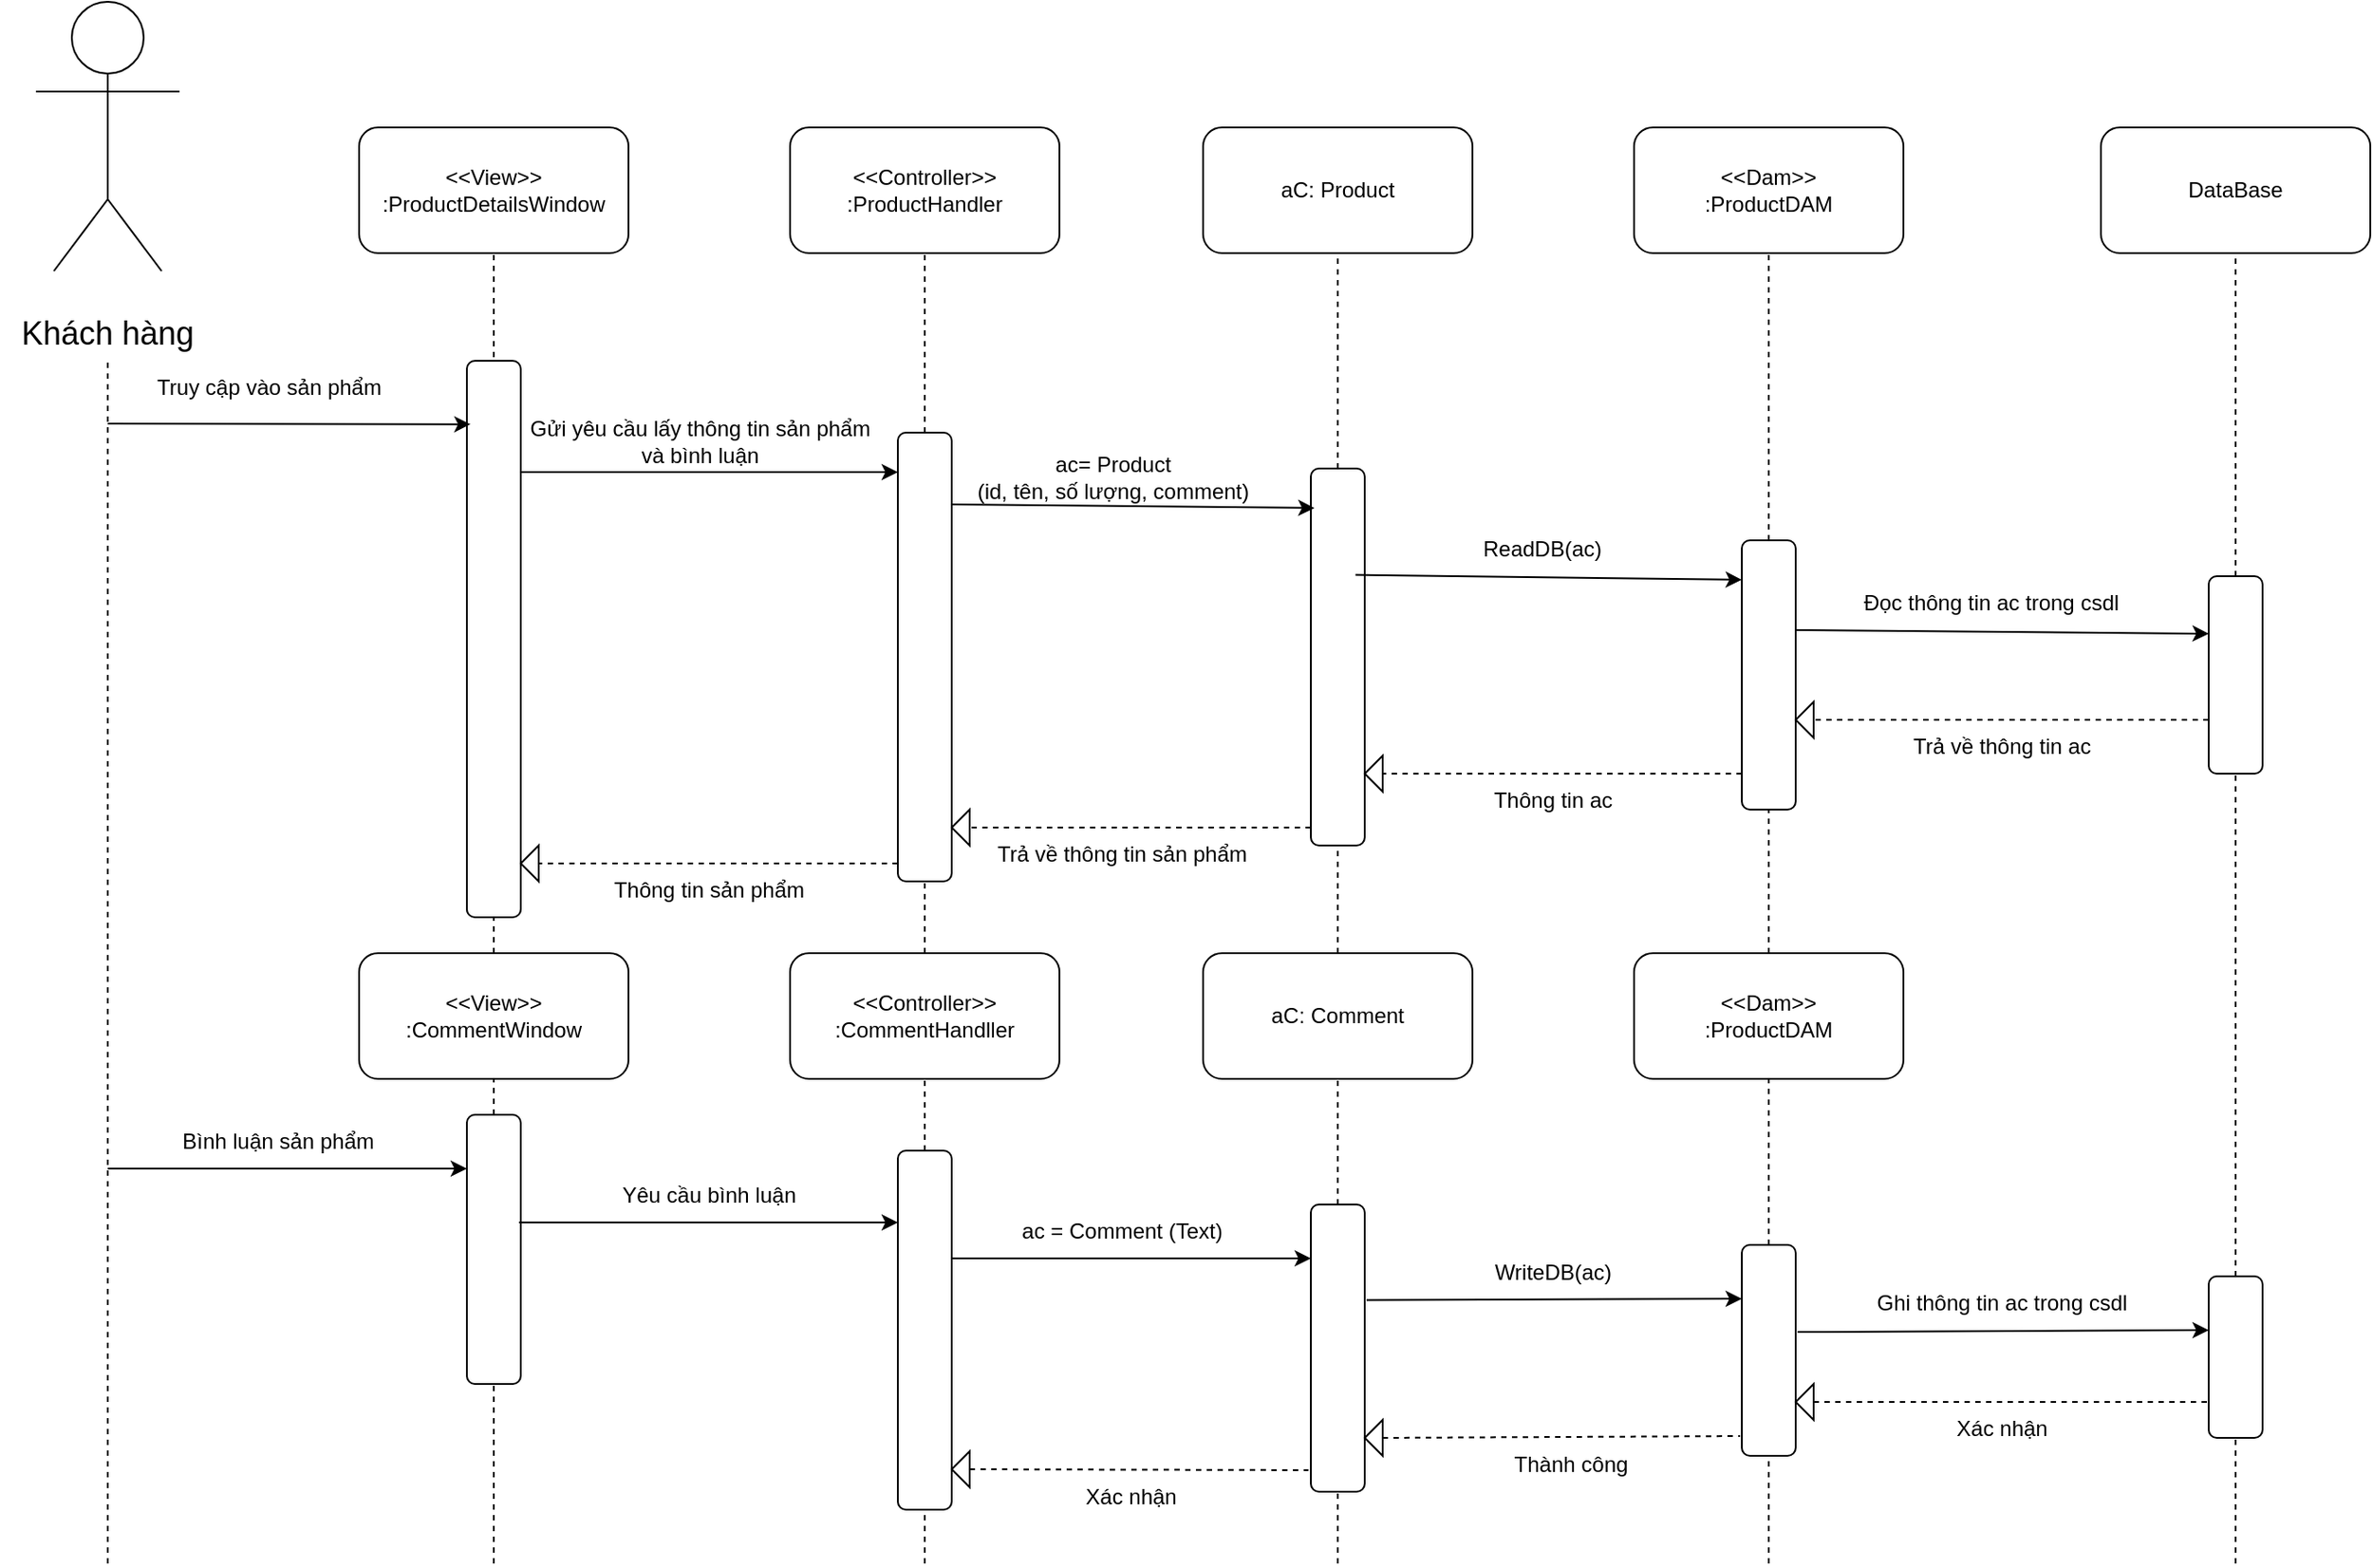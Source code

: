<mxfile version="27.1.4">
  <diagram name="Page-1" id="z2CtstA4g4CBSdeBgkWr">
    <mxGraphModel dx="2507" dy="820" grid="1" gridSize="10" guides="1" tooltips="1" connect="1" arrows="1" fold="1" page="1" pageScale="1" pageWidth="850" pageHeight="1100" math="0" shadow="0">
      <root>
        <mxCell id="0" />
        <mxCell id="1" parent="0" />
        <mxCell id="d9tAc3Sg_ybotNOLNfs5-1" value="" style="ellipse;whiteSpace=wrap;html=1;aspect=fixed;" vertex="1" parent="1">
          <mxGeometry x="-280" y="120" width="40" height="40" as="geometry" />
        </mxCell>
        <mxCell id="d9tAc3Sg_ybotNOLNfs5-2" value="" style="endArrow=none;html=1;rounded=0;entryX=0.5;entryY=1;entryDx=0;entryDy=0;" edge="1" parent="1" target="d9tAc3Sg_ybotNOLNfs5-1">
          <mxGeometry width="50" height="50" relative="1" as="geometry">
            <mxPoint x="-260" y="230" as="sourcePoint" />
            <mxPoint x="450" y="400" as="targetPoint" />
          </mxGeometry>
        </mxCell>
        <mxCell id="d9tAc3Sg_ybotNOLNfs5-3" value="" style="endArrow=none;html=1;rounded=0;" edge="1" parent="1">
          <mxGeometry width="50" height="50" relative="1" as="geometry">
            <mxPoint x="-220" y="170" as="sourcePoint" />
            <mxPoint x="-300" y="170" as="targetPoint" />
          </mxGeometry>
        </mxCell>
        <mxCell id="d9tAc3Sg_ybotNOLNfs5-4" value="" style="endArrow=none;html=1;rounded=0;" edge="1" parent="1">
          <mxGeometry width="50" height="50" relative="1" as="geometry">
            <mxPoint x="-230" y="270" as="sourcePoint" />
            <mxPoint x="-260" y="230" as="targetPoint" />
          </mxGeometry>
        </mxCell>
        <mxCell id="d9tAc3Sg_ybotNOLNfs5-5" value="" style="endArrow=none;html=1;rounded=0;" edge="1" parent="1">
          <mxGeometry width="50" height="50" relative="1" as="geometry">
            <mxPoint x="-290" y="270" as="sourcePoint" />
            <mxPoint x="-260" y="230" as="targetPoint" />
          </mxGeometry>
        </mxCell>
        <mxCell id="d9tAc3Sg_ybotNOLNfs5-6" value="&lt;font style=&quot;font-size: 18px;&quot;&gt;Khách hàng&lt;/font&gt;" style="text;html=1;align=center;verticalAlign=middle;whiteSpace=wrap;rounded=0;" vertex="1" parent="1">
          <mxGeometry x="-320" y="290" width="120" height="30" as="geometry" />
        </mxCell>
        <mxCell id="d9tAc3Sg_ybotNOLNfs5-7" value="" style="endArrow=none;dashed=1;html=1;rounded=0;entryX=0.5;entryY=1;entryDx=0;entryDy=0;" edge="1" parent="1" target="d9tAc3Sg_ybotNOLNfs5-6">
          <mxGeometry width="50" height="50" relative="1" as="geometry">
            <mxPoint x="-260" y="990" as="sourcePoint" />
            <mxPoint x="450" y="400" as="targetPoint" />
          </mxGeometry>
        </mxCell>
        <mxCell id="d9tAc3Sg_ybotNOLNfs5-8" value="&amp;lt;&amp;lt;View&amp;gt;&amp;gt;&lt;div&gt;:ProductDetailsWindow&lt;/div&gt;" style="rounded=1;whiteSpace=wrap;html=1;" vertex="1" parent="1">
          <mxGeometry x="-120" y="190" width="150" height="70" as="geometry" />
        </mxCell>
        <mxCell id="d9tAc3Sg_ybotNOLNfs5-9" value="" style="endArrow=none;dashed=1;html=1;rounded=0;entryX=0.5;entryY=1;entryDx=0;entryDy=0;" edge="1" parent="1" target="d9tAc3Sg_ybotNOLNfs5-8">
          <mxGeometry width="50" height="50" relative="1" as="geometry">
            <mxPoint x="-45" y="330" as="sourcePoint" />
            <mxPoint x="450" y="400" as="targetPoint" />
          </mxGeometry>
        </mxCell>
        <mxCell id="d9tAc3Sg_ybotNOLNfs5-10" value="" style="rounded=1;whiteSpace=wrap;html=1;" vertex="1" parent="1">
          <mxGeometry x="-60" y="320" width="30" height="310" as="geometry" />
        </mxCell>
        <mxCell id="d9tAc3Sg_ybotNOLNfs5-11" value="&amp;lt;&amp;lt;View&amp;gt;&amp;gt;&lt;div&gt;:CommentWindow&lt;/div&gt;" style="rounded=1;whiteSpace=wrap;html=1;" vertex="1" parent="1">
          <mxGeometry x="-120" y="650" width="150" height="70" as="geometry" />
        </mxCell>
        <mxCell id="d9tAc3Sg_ybotNOLNfs5-12" value="" style="endArrow=none;dashed=1;html=1;rounded=0;entryX=0.5;entryY=1;entryDx=0;entryDy=0;exitX=0.5;exitY=0;exitDx=0;exitDy=0;" edge="1" parent="1" source="d9tAc3Sg_ybotNOLNfs5-11" target="d9tAc3Sg_ybotNOLNfs5-10">
          <mxGeometry width="50" height="50" relative="1" as="geometry">
            <mxPoint x="400" y="610" as="sourcePoint" />
            <mxPoint x="450" y="560" as="targetPoint" />
          </mxGeometry>
        </mxCell>
        <mxCell id="d9tAc3Sg_ybotNOLNfs5-14" value="" style="rounded=1;whiteSpace=wrap;html=1;" vertex="1" parent="1">
          <mxGeometry x="-60" y="740" width="30" height="150" as="geometry" />
        </mxCell>
        <mxCell id="d9tAc3Sg_ybotNOLNfs5-15" value="" style="endArrow=none;dashed=1;html=1;rounded=0;entryX=0.5;entryY=1;entryDx=0;entryDy=0;exitX=0.5;exitY=0;exitDx=0;exitDy=0;" edge="1" parent="1" source="d9tAc3Sg_ybotNOLNfs5-14" target="d9tAc3Sg_ybotNOLNfs5-11">
          <mxGeometry width="50" height="50" relative="1" as="geometry">
            <mxPoint x="400" y="780" as="sourcePoint" />
            <mxPoint x="450" y="730" as="targetPoint" />
          </mxGeometry>
        </mxCell>
        <mxCell id="d9tAc3Sg_ybotNOLNfs5-16" value="" style="endArrow=none;dashed=1;html=1;rounded=0;entryX=0.5;entryY=1;entryDx=0;entryDy=0;" edge="1" parent="1" target="d9tAc3Sg_ybotNOLNfs5-14">
          <mxGeometry width="50" height="50" relative="1" as="geometry">
            <mxPoint x="-45" y="990" as="sourcePoint" />
            <mxPoint x="450" y="730" as="targetPoint" />
          </mxGeometry>
        </mxCell>
        <mxCell id="d9tAc3Sg_ybotNOLNfs5-17" value="&amp;lt;&amp;lt;Controller&amp;gt;&amp;gt;&lt;div&gt;:ProductHandler&lt;/div&gt;" style="rounded=1;whiteSpace=wrap;html=1;" vertex="1" parent="1">
          <mxGeometry x="120" y="190" width="150" height="70" as="geometry" />
        </mxCell>
        <mxCell id="d9tAc3Sg_ybotNOLNfs5-18" value="" style="endArrow=none;dashed=1;html=1;rounded=0;entryX=0.5;entryY=1;entryDx=0;entryDy=0;exitX=0.5;exitY=0;exitDx=0;exitDy=0;" edge="1" target="d9tAc3Sg_ybotNOLNfs5-17" parent="1" source="d9tAc3Sg_ybotNOLNfs5-19">
          <mxGeometry width="50" height="50" relative="1" as="geometry">
            <mxPoint x="195" y="330" as="sourcePoint" />
            <mxPoint x="690" y="400" as="targetPoint" />
          </mxGeometry>
        </mxCell>
        <mxCell id="d9tAc3Sg_ybotNOLNfs5-19" value="" style="rounded=1;whiteSpace=wrap;html=1;" vertex="1" parent="1">
          <mxGeometry x="180" y="360" width="30" height="250" as="geometry" />
        </mxCell>
        <mxCell id="d9tAc3Sg_ybotNOLNfs5-20" value="&amp;lt;&amp;lt;Controller&amp;gt;&amp;gt;&lt;div&gt;:CommentHandller&lt;/div&gt;" style="rounded=1;whiteSpace=wrap;html=1;" vertex="1" parent="1">
          <mxGeometry x="120" y="650" width="150" height="70" as="geometry" />
        </mxCell>
        <mxCell id="d9tAc3Sg_ybotNOLNfs5-21" value="" style="endArrow=none;dashed=1;html=1;rounded=0;entryX=0.5;entryY=1;entryDx=0;entryDy=0;exitX=0.5;exitY=0;exitDx=0;exitDy=0;" edge="1" source="d9tAc3Sg_ybotNOLNfs5-20" target="d9tAc3Sg_ybotNOLNfs5-19" parent="1">
          <mxGeometry width="50" height="50" relative="1" as="geometry">
            <mxPoint x="640" y="610" as="sourcePoint" />
            <mxPoint x="690" y="560" as="targetPoint" />
          </mxGeometry>
        </mxCell>
        <mxCell id="d9tAc3Sg_ybotNOLNfs5-22" value="" style="rounded=1;whiteSpace=wrap;html=1;" vertex="1" parent="1">
          <mxGeometry x="180" y="760" width="30" height="200" as="geometry" />
        </mxCell>
        <mxCell id="d9tAc3Sg_ybotNOLNfs5-23" value="" style="endArrow=none;dashed=1;html=1;rounded=0;entryX=0.5;entryY=1;entryDx=0;entryDy=0;exitX=0.5;exitY=0;exitDx=0;exitDy=0;" edge="1" source="d9tAc3Sg_ybotNOLNfs5-22" target="d9tAc3Sg_ybotNOLNfs5-20" parent="1">
          <mxGeometry width="50" height="50" relative="1" as="geometry">
            <mxPoint x="640" y="780" as="sourcePoint" />
            <mxPoint x="690" y="730" as="targetPoint" />
          </mxGeometry>
        </mxCell>
        <mxCell id="d9tAc3Sg_ybotNOLNfs5-24" value="" style="endArrow=none;dashed=1;html=1;rounded=0;entryX=0.5;entryY=1;entryDx=0;entryDy=0;" edge="1" target="d9tAc3Sg_ybotNOLNfs5-22" parent="1">
          <mxGeometry width="50" height="50" relative="1" as="geometry">
            <mxPoint x="195" y="990" as="sourcePoint" />
            <mxPoint x="690" y="730" as="targetPoint" />
          </mxGeometry>
        </mxCell>
        <mxCell id="d9tAc3Sg_ybotNOLNfs5-25" value="aC: Product" style="rounded=1;whiteSpace=wrap;html=1;" vertex="1" parent="1">
          <mxGeometry x="350" y="190" width="150" height="70" as="geometry" />
        </mxCell>
        <mxCell id="d9tAc3Sg_ybotNOLNfs5-26" value="" style="endArrow=none;dashed=1;html=1;rounded=0;entryX=0.5;entryY=1;entryDx=0;entryDy=0;exitX=0.5;exitY=0;exitDx=0;exitDy=0;" edge="1" target="d9tAc3Sg_ybotNOLNfs5-25" parent="1" source="d9tAc3Sg_ybotNOLNfs5-27">
          <mxGeometry width="50" height="50" relative="1" as="geometry">
            <mxPoint x="425" y="330" as="sourcePoint" />
            <mxPoint x="920" y="400" as="targetPoint" />
          </mxGeometry>
        </mxCell>
        <mxCell id="d9tAc3Sg_ybotNOLNfs5-27" value="" style="rounded=1;whiteSpace=wrap;html=1;" vertex="1" parent="1">
          <mxGeometry x="410" y="380" width="30" height="210" as="geometry" />
        </mxCell>
        <mxCell id="d9tAc3Sg_ybotNOLNfs5-28" value="aC: Comment" style="rounded=1;whiteSpace=wrap;html=1;" vertex="1" parent="1">
          <mxGeometry x="350" y="650" width="150" height="70" as="geometry" />
        </mxCell>
        <mxCell id="d9tAc3Sg_ybotNOLNfs5-29" value="" style="endArrow=none;dashed=1;html=1;rounded=0;entryX=0.5;entryY=1;entryDx=0;entryDy=0;exitX=0.5;exitY=0;exitDx=0;exitDy=0;" edge="1" source="d9tAc3Sg_ybotNOLNfs5-28" target="d9tAc3Sg_ybotNOLNfs5-27" parent="1">
          <mxGeometry width="50" height="50" relative="1" as="geometry">
            <mxPoint x="870" y="610" as="sourcePoint" />
            <mxPoint x="920" y="560" as="targetPoint" />
          </mxGeometry>
        </mxCell>
        <mxCell id="d9tAc3Sg_ybotNOLNfs5-30" value="" style="rounded=1;whiteSpace=wrap;html=1;" vertex="1" parent="1">
          <mxGeometry x="410" y="790" width="30" height="160" as="geometry" />
        </mxCell>
        <mxCell id="d9tAc3Sg_ybotNOLNfs5-31" value="" style="endArrow=none;dashed=1;html=1;rounded=0;entryX=0.5;entryY=1;entryDx=0;entryDy=0;exitX=0.5;exitY=0;exitDx=0;exitDy=0;" edge="1" source="d9tAc3Sg_ybotNOLNfs5-30" target="d9tAc3Sg_ybotNOLNfs5-28" parent="1">
          <mxGeometry width="50" height="50" relative="1" as="geometry">
            <mxPoint x="870" y="780" as="sourcePoint" />
            <mxPoint x="920" y="730" as="targetPoint" />
          </mxGeometry>
        </mxCell>
        <mxCell id="d9tAc3Sg_ybotNOLNfs5-32" value="" style="endArrow=none;dashed=1;html=1;rounded=0;entryX=0.5;entryY=1;entryDx=0;entryDy=0;" edge="1" target="d9tAc3Sg_ybotNOLNfs5-30" parent="1">
          <mxGeometry width="50" height="50" relative="1" as="geometry">
            <mxPoint x="425" y="990" as="sourcePoint" />
            <mxPoint x="920" y="730" as="targetPoint" />
          </mxGeometry>
        </mxCell>
        <mxCell id="d9tAc3Sg_ybotNOLNfs5-33" value="&amp;lt;&amp;lt;Dam&amp;gt;&amp;gt;&lt;div&gt;:ProductDAM&lt;/div&gt;" style="rounded=1;whiteSpace=wrap;html=1;" vertex="1" parent="1">
          <mxGeometry x="590" y="190" width="150" height="70" as="geometry" />
        </mxCell>
        <mxCell id="d9tAc3Sg_ybotNOLNfs5-34" value="" style="endArrow=none;dashed=1;html=1;rounded=0;entryX=0.5;entryY=1;entryDx=0;entryDy=0;exitX=0.5;exitY=0;exitDx=0;exitDy=0;" edge="1" target="d9tAc3Sg_ybotNOLNfs5-33" parent="1" source="d9tAc3Sg_ybotNOLNfs5-35">
          <mxGeometry width="50" height="50" relative="1" as="geometry">
            <mxPoint x="665" y="330" as="sourcePoint" />
            <mxPoint x="1160" y="400" as="targetPoint" />
          </mxGeometry>
        </mxCell>
        <mxCell id="d9tAc3Sg_ybotNOLNfs5-35" value="" style="rounded=1;whiteSpace=wrap;html=1;" vertex="1" parent="1">
          <mxGeometry x="650" y="420" width="30" height="150" as="geometry" />
        </mxCell>
        <mxCell id="d9tAc3Sg_ybotNOLNfs5-36" value="&amp;lt;&amp;lt;Dam&amp;gt;&amp;gt;&lt;div&gt;:ProductDAM&lt;/div&gt;" style="rounded=1;whiteSpace=wrap;html=1;" vertex="1" parent="1">
          <mxGeometry x="590" y="650" width="150" height="70" as="geometry" />
        </mxCell>
        <mxCell id="d9tAc3Sg_ybotNOLNfs5-37" value="" style="endArrow=none;dashed=1;html=1;rounded=0;entryX=0.5;entryY=1;entryDx=0;entryDy=0;exitX=0.5;exitY=0;exitDx=0;exitDy=0;" edge="1" source="d9tAc3Sg_ybotNOLNfs5-36" target="d9tAc3Sg_ybotNOLNfs5-35" parent="1">
          <mxGeometry width="50" height="50" relative="1" as="geometry">
            <mxPoint x="1110" y="610" as="sourcePoint" />
            <mxPoint x="1160" y="560" as="targetPoint" />
          </mxGeometry>
        </mxCell>
        <mxCell id="d9tAc3Sg_ybotNOLNfs5-38" value="" style="rounded=1;whiteSpace=wrap;html=1;" vertex="1" parent="1">
          <mxGeometry x="650" y="812.5" width="30" height="117.5" as="geometry" />
        </mxCell>
        <mxCell id="d9tAc3Sg_ybotNOLNfs5-39" value="" style="endArrow=none;dashed=1;html=1;rounded=0;entryX=0.5;entryY=1;entryDx=0;entryDy=0;exitX=0.5;exitY=0;exitDx=0;exitDy=0;" edge="1" source="d9tAc3Sg_ybotNOLNfs5-38" target="d9tAc3Sg_ybotNOLNfs5-36" parent="1">
          <mxGeometry width="50" height="50" relative="1" as="geometry">
            <mxPoint x="1110" y="780" as="sourcePoint" />
            <mxPoint x="1160" y="730" as="targetPoint" />
          </mxGeometry>
        </mxCell>
        <mxCell id="d9tAc3Sg_ybotNOLNfs5-40" value="" style="endArrow=none;dashed=1;html=1;rounded=0;entryX=0.5;entryY=1;entryDx=0;entryDy=0;" edge="1" target="d9tAc3Sg_ybotNOLNfs5-38" parent="1">
          <mxGeometry width="50" height="50" relative="1" as="geometry">
            <mxPoint x="665" y="990" as="sourcePoint" />
            <mxPoint x="1160" y="730" as="targetPoint" />
          </mxGeometry>
        </mxCell>
        <mxCell id="d9tAc3Sg_ybotNOLNfs5-41" value="DataBase" style="rounded=1;whiteSpace=wrap;html=1;" vertex="1" parent="1">
          <mxGeometry x="850" y="190" width="150" height="70" as="geometry" />
        </mxCell>
        <mxCell id="d9tAc3Sg_ybotNOLNfs5-42" value="" style="endArrow=none;dashed=1;html=1;rounded=0;entryX=0.5;entryY=1;entryDx=0;entryDy=0;exitX=0.5;exitY=0;exitDx=0;exitDy=0;" edge="1" target="d9tAc3Sg_ybotNOLNfs5-41" parent="1" source="d9tAc3Sg_ybotNOLNfs5-43">
          <mxGeometry width="50" height="50" relative="1" as="geometry">
            <mxPoint x="925" y="430" as="sourcePoint" />
            <mxPoint x="1420" y="400" as="targetPoint" />
          </mxGeometry>
        </mxCell>
        <mxCell id="d9tAc3Sg_ybotNOLNfs5-43" value="" style="rounded=1;whiteSpace=wrap;html=1;" vertex="1" parent="1">
          <mxGeometry x="910" y="440" width="30" height="110" as="geometry" />
        </mxCell>
        <mxCell id="d9tAc3Sg_ybotNOLNfs5-45" value="" style="endArrow=none;dashed=1;html=1;rounded=0;entryX=0.5;entryY=1;entryDx=0;entryDy=0;exitX=0.5;exitY=0;exitDx=0;exitDy=0;" edge="1" source="d9tAc3Sg_ybotNOLNfs5-46" target="d9tAc3Sg_ybotNOLNfs5-43" parent="1">
          <mxGeometry width="50" height="50" relative="1" as="geometry">
            <mxPoint x="925" y="720" as="sourcePoint" />
            <mxPoint x="1420" y="560" as="targetPoint" />
          </mxGeometry>
        </mxCell>
        <mxCell id="d9tAc3Sg_ybotNOLNfs5-46" value="" style="rounded=1;whiteSpace=wrap;html=1;" vertex="1" parent="1">
          <mxGeometry x="910" y="830" width="30" height="90" as="geometry" />
        </mxCell>
        <mxCell id="d9tAc3Sg_ybotNOLNfs5-48" value="" style="endArrow=none;dashed=1;html=1;rounded=0;entryX=0.5;entryY=1;entryDx=0;entryDy=0;" edge="1" target="d9tAc3Sg_ybotNOLNfs5-46" parent="1">
          <mxGeometry width="50" height="50" relative="1" as="geometry">
            <mxPoint x="925" y="990" as="sourcePoint" />
            <mxPoint x="1420" y="730" as="targetPoint" />
          </mxGeometry>
        </mxCell>
        <mxCell id="d9tAc3Sg_ybotNOLNfs5-49" value="" style="endArrow=classic;html=1;rounded=0;entryX=0.067;entryY=0.114;entryDx=0;entryDy=0;entryPerimeter=0;" edge="1" parent="1" target="d9tAc3Sg_ybotNOLNfs5-10">
          <mxGeometry width="50" height="50" relative="1" as="geometry">
            <mxPoint x="-260" y="355" as="sourcePoint" />
            <mxPoint x="450" y="410" as="targetPoint" />
          </mxGeometry>
        </mxCell>
        <mxCell id="d9tAc3Sg_ybotNOLNfs5-50" value="Truy cập vào sản phẩm" style="text;html=1;align=center;verticalAlign=middle;whiteSpace=wrap;rounded=0;" vertex="1" parent="1">
          <mxGeometry x="-260" y="320" width="180" height="30" as="geometry" />
        </mxCell>
        <mxCell id="d9tAc3Sg_ybotNOLNfs5-51" value="" style="endArrow=classic;html=1;rounded=0;entryX=0.067;entryY=0.114;entryDx=0;entryDy=0;entryPerimeter=0;" edge="1" parent="1">
          <mxGeometry width="50" height="50" relative="1" as="geometry">
            <mxPoint x="-30" y="382" as="sourcePoint" />
            <mxPoint x="180" y="382" as="targetPoint" />
          </mxGeometry>
        </mxCell>
        <mxCell id="d9tAc3Sg_ybotNOLNfs5-52" value="Gửi yêu cầu lấy thông tin sản phẩm và bình luận" style="text;html=1;align=center;verticalAlign=middle;whiteSpace=wrap;rounded=0;" vertex="1" parent="1">
          <mxGeometry x="-30" y="350" width="200" height="30" as="geometry" />
        </mxCell>
        <mxCell id="d9tAc3Sg_ybotNOLNfs5-53" value="" style="endArrow=classic;html=1;rounded=0;entryX=0.067;entryY=0.114;entryDx=0;entryDy=0;entryPerimeter=0;" edge="1" parent="1">
          <mxGeometry width="50" height="50" relative="1" as="geometry">
            <mxPoint x="210" y="400" as="sourcePoint" />
            <mxPoint x="412" y="402" as="targetPoint" />
          </mxGeometry>
        </mxCell>
        <mxCell id="d9tAc3Sg_ybotNOLNfs5-54" value="ac= Product&lt;div&gt;(id, tên, số lượng, comment)&lt;/div&gt;" style="text;html=1;align=center;verticalAlign=middle;whiteSpace=wrap;rounded=0;" vertex="1" parent="1">
          <mxGeometry x="210" y="370" width="180" height="30" as="geometry" />
        </mxCell>
        <mxCell id="d9tAc3Sg_ybotNOLNfs5-55" value="" style="endArrow=classic;html=1;rounded=0;entryX=0.067;entryY=0.114;entryDx=0;entryDy=0;entryPerimeter=0;exitX=0.828;exitY=0.282;exitDx=0;exitDy=0;exitPerimeter=0;" edge="1" parent="1" source="d9tAc3Sg_ybotNOLNfs5-27">
          <mxGeometry width="50" height="50" relative="1" as="geometry">
            <mxPoint x="448" y="440" as="sourcePoint" />
            <mxPoint x="650" y="442" as="targetPoint" />
          </mxGeometry>
        </mxCell>
        <mxCell id="d9tAc3Sg_ybotNOLNfs5-56" value="ReadDB(ac)" style="text;html=1;align=center;verticalAlign=middle;whiteSpace=wrap;rounded=0;" vertex="1" parent="1">
          <mxGeometry x="450" y="410" width="178" height="30" as="geometry" />
        </mxCell>
        <mxCell id="d9tAc3Sg_ybotNOLNfs5-57" value="" style="endArrow=classic;html=1;rounded=0;entryX=0.067;entryY=0.114;entryDx=0;entryDy=0;entryPerimeter=0;" edge="1" parent="1">
          <mxGeometry width="50" height="50" relative="1" as="geometry">
            <mxPoint x="680" y="470" as="sourcePoint" />
            <mxPoint x="910" y="472" as="targetPoint" />
          </mxGeometry>
        </mxCell>
        <mxCell id="d9tAc3Sg_ybotNOLNfs5-58" value="Đọc thông tin ac trong csdl" style="text;html=1;align=center;verticalAlign=middle;whiteSpace=wrap;rounded=0;" vertex="1" parent="1">
          <mxGeometry x="690" y="440" width="198" height="30" as="geometry" />
        </mxCell>
        <mxCell id="d9tAc3Sg_ybotNOLNfs5-60" value="" style="triangle;whiteSpace=wrap;html=1;direction=west;" vertex="1" parent="1">
          <mxGeometry x="680" y="510" width="10" height="20" as="geometry" />
        </mxCell>
        <mxCell id="d9tAc3Sg_ybotNOLNfs5-61" value="" style="endArrow=none;dashed=1;html=1;rounded=0;entryX=0;entryY=0.5;entryDx=0;entryDy=0;" edge="1" parent="1" target="d9tAc3Sg_ybotNOLNfs5-60">
          <mxGeometry width="50" height="50" relative="1" as="geometry">
            <mxPoint x="910" y="520" as="sourcePoint" />
            <mxPoint x="460" y="500" as="targetPoint" />
          </mxGeometry>
        </mxCell>
        <mxCell id="d9tAc3Sg_ybotNOLNfs5-62" value="Trả về thông tin ac" style="text;html=1;align=center;verticalAlign=middle;whiteSpace=wrap;rounded=0;" vertex="1" parent="1">
          <mxGeometry x="690" y="520" width="210" height="30" as="geometry" />
        </mxCell>
        <mxCell id="d9tAc3Sg_ybotNOLNfs5-63" value="" style="triangle;whiteSpace=wrap;html=1;direction=west;" vertex="1" parent="1">
          <mxGeometry x="440" y="540" width="10" height="20" as="geometry" />
        </mxCell>
        <mxCell id="d9tAc3Sg_ybotNOLNfs5-64" value="" style="endArrow=none;dashed=1;html=1;rounded=0;entryX=0;entryY=0.5;entryDx=0;entryDy=0;" edge="1" target="d9tAc3Sg_ybotNOLNfs5-63" parent="1">
          <mxGeometry width="50" height="50" relative="1" as="geometry">
            <mxPoint x="650" y="550" as="sourcePoint" />
            <mxPoint x="220" y="530" as="targetPoint" />
          </mxGeometry>
        </mxCell>
        <mxCell id="d9tAc3Sg_ybotNOLNfs5-65" value="Thông tin ac" style="text;html=1;align=center;verticalAlign=middle;whiteSpace=wrap;rounded=0;" vertex="1" parent="1">
          <mxGeometry x="450" y="550" width="190" height="30" as="geometry" />
        </mxCell>
        <mxCell id="d9tAc3Sg_ybotNOLNfs5-67" value="" style="triangle;whiteSpace=wrap;html=1;direction=west;" vertex="1" parent="1">
          <mxGeometry x="210" y="570" width="10" height="20" as="geometry" />
        </mxCell>
        <mxCell id="d9tAc3Sg_ybotNOLNfs5-68" value="" style="endArrow=none;dashed=1;html=1;rounded=0;entryX=0;entryY=0.5;entryDx=0;entryDy=0;" edge="1" target="d9tAc3Sg_ybotNOLNfs5-67" parent="1">
          <mxGeometry width="50" height="50" relative="1" as="geometry">
            <mxPoint x="410" y="580" as="sourcePoint" />
            <mxPoint x="-10" y="560" as="targetPoint" />
          </mxGeometry>
        </mxCell>
        <mxCell id="d9tAc3Sg_ybotNOLNfs5-69" value="Trả về thông tin sản phẩm" style="text;html=1;align=center;verticalAlign=middle;whiteSpace=wrap;rounded=0;" vertex="1" parent="1">
          <mxGeometry x="220" y="580" width="170" height="30" as="geometry" />
        </mxCell>
        <mxCell id="d9tAc3Sg_ybotNOLNfs5-70" value="" style="triangle;whiteSpace=wrap;html=1;direction=west;" vertex="1" parent="1">
          <mxGeometry x="-30" y="590" width="10" height="20" as="geometry" />
        </mxCell>
        <mxCell id="d9tAc3Sg_ybotNOLNfs5-71" value="" style="endArrow=none;dashed=1;html=1;rounded=0;entryX=0;entryY=0.5;entryDx=0;entryDy=0;" edge="1" target="d9tAc3Sg_ybotNOLNfs5-70" parent="1">
          <mxGeometry width="50" height="50" relative="1" as="geometry">
            <mxPoint x="180" y="600" as="sourcePoint" />
            <mxPoint x="-250" y="580" as="targetPoint" />
          </mxGeometry>
        </mxCell>
        <mxCell id="d9tAc3Sg_ybotNOLNfs5-72" value="Thông tin sản phẩm" style="text;html=1;align=center;verticalAlign=middle;whiteSpace=wrap;rounded=0;" vertex="1" parent="1">
          <mxGeometry x="-20" y="600" width="190" height="30" as="geometry" />
        </mxCell>
        <mxCell id="d9tAc3Sg_ybotNOLNfs5-74" value="" style="endArrow=classic;html=1;rounded=0;" edge="1" parent="1">
          <mxGeometry width="50" height="50" relative="1" as="geometry">
            <mxPoint x="-260" y="770" as="sourcePoint" />
            <mxPoint x="-60" y="770" as="targetPoint" />
          </mxGeometry>
        </mxCell>
        <mxCell id="d9tAc3Sg_ybotNOLNfs5-75" value="Bình luận sản phẩm" style="text;html=1;align=center;verticalAlign=middle;whiteSpace=wrap;rounded=0;" vertex="1" parent="1">
          <mxGeometry x="-260" y="740" width="190" height="30" as="geometry" />
        </mxCell>
        <mxCell id="d9tAc3Sg_ybotNOLNfs5-76" value="" style="endArrow=classic;html=1;rounded=0;exitX=0.967;exitY=0.4;exitDx=0;exitDy=0;exitPerimeter=0;" edge="1" parent="1" source="d9tAc3Sg_ybotNOLNfs5-14">
          <mxGeometry width="50" height="50" relative="1" as="geometry">
            <mxPoint x="-20" y="800" as="sourcePoint" />
            <mxPoint x="180" y="800" as="targetPoint" />
          </mxGeometry>
        </mxCell>
        <mxCell id="d9tAc3Sg_ybotNOLNfs5-77" value="Yêu cầu bình luận" style="text;html=1;align=center;verticalAlign=middle;whiteSpace=wrap;rounded=0;" vertex="1" parent="1">
          <mxGeometry x="-20" y="770" width="190" height="30" as="geometry" />
        </mxCell>
        <mxCell id="d9tAc3Sg_ybotNOLNfs5-81" value="" style="endArrow=classic;html=1;rounded=0;" edge="1" parent="1">
          <mxGeometry width="50" height="50" relative="1" as="geometry">
            <mxPoint x="210" y="820" as="sourcePoint" />
            <mxPoint x="410" y="820" as="targetPoint" />
          </mxGeometry>
        </mxCell>
        <mxCell id="d9tAc3Sg_ybotNOLNfs5-82" value="ac = Comment (Text)" style="text;html=1;align=center;verticalAlign=middle;whiteSpace=wrap;rounded=0;" vertex="1" parent="1">
          <mxGeometry x="210" y="790" width="190" height="30" as="geometry" />
        </mxCell>
        <mxCell id="d9tAc3Sg_ybotNOLNfs5-83" value="" style="endArrow=classic;html=1;rounded=0;exitX=1.033;exitY=0.333;exitDx=0;exitDy=0;exitPerimeter=0;" edge="1" parent="1" source="d9tAc3Sg_ybotNOLNfs5-30">
          <mxGeometry width="50" height="50" relative="1" as="geometry">
            <mxPoint x="450" y="842.5" as="sourcePoint" />
            <mxPoint x="650" y="842.5" as="targetPoint" />
          </mxGeometry>
        </mxCell>
        <mxCell id="d9tAc3Sg_ybotNOLNfs5-84" value="WriteDB(ac)" style="text;html=1;align=center;verticalAlign=middle;whiteSpace=wrap;rounded=0;" vertex="1" parent="1">
          <mxGeometry x="450" y="812.5" width="190" height="30" as="geometry" />
        </mxCell>
        <mxCell id="d9tAc3Sg_ybotNOLNfs5-85" value="" style="endArrow=classic;html=1;rounded=0;exitX=1.033;exitY=0.413;exitDx=0;exitDy=0;exitPerimeter=0;" edge="1" parent="1" source="d9tAc3Sg_ybotNOLNfs5-38">
          <mxGeometry width="50" height="50" relative="1" as="geometry">
            <mxPoint x="710" y="860" as="sourcePoint" />
            <mxPoint x="910" y="860" as="targetPoint" />
          </mxGeometry>
        </mxCell>
        <mxCell id="d9tAc3Sg_ybotNOLNfs5-86" value="Ghi thông tin ac trong csdl" style="text;html=1;align=center;verticalAlign=middle;whiteSpace=wrap;rounded=0;" vertex="1" parent="1">
          <mxGeometry x="690" y="830" width="210" height="30" as="geometry" />
        </mxCell>
        <mxCell id="d9tAc3Sg_ybotNOLNfs5-87" value="" style="triangle;whiteSpace=wrap;html=1;direction=west;" vertex="1" parent="1">
          <mxGeometry x="680" y="890" width="10" height="20" as="geometry" />
        </mxCell>
        <mxCell id="d9tAc3Sg_ybotNOLNfs5-89" value="" style="endArrow=none;dashed=1;html=1;rounded=0;exitX=0;exitY=0.5;exitDx=0;exitDy=0;" edge="1" parent="1" source="d9tAc3Sg_ybotNOLNfs5-87">
          <mxGeometry width="50" height="50" relative="1" as="geometry">
            <mxPoint x="380" y="710" as="sourcePoint" />
            <mxPoint x="910" y="900" as="targetPoint" />
          </mxGeometry>
        </mxCell>
        <mxCell id="d9tAc3Sg_ybotNOLNfs5-90" value="Xác nhận" style="text;html=1;align=center;verticalAlign=middle;whiteSpace=wrap;rounded=0;" vertex="1" parent="1">
          <mxGeometry x="690" y="900" width="210" height="30" as="geometry" />
        </mxCell>
        <mxCell id="d9tAc3Sg_ybotNOLNfs5-91" value="" style="triangle;whiteSpace=wrap;html=1;direction=west;" vertex="1" parent="1">
          <mxGeometry x="440" y="910" width="10" height="20" as="geometry" />
        </mxCell>
        <mxCell id="d9tAc3Sg_ybotNOLNfs5-92" value="" style="endArrow=none;dashed=1;html=1;rounded=0;exitX=0;exitY=0.5;exitDx=0;exitDy=0;entryX=0.948;entryY=-0.033;entryDx=0;entryDy=0;entryPerimeter=0;" edge="1" source="d9tAc3Sg_ybotNOLNfs5-91" parent="1" target="d9tAc3Sg_ybotNOLNfs5-93">
          <mxGeometry width="50" height="50" relative="1" as="geometry">
            <mxPoint x="140" y="730" as="sourcePoint" />
            <mxPoint x="670" y="920" as="targetPoint" />
          </mxGeometry>
        </mxCell>
        <mxCell id="d9tAc3Sg_ybotNOLNfs5-93" value="Thành công" style="text;html=1;align=center;verticalAlign=middle;whiteSpace=wrap;rounded=0;" vertex="1" parent="1">
          <mxGeometry x="450" y="920" width="210" height="30" as="geometry" />
        </mxCell>
        <mxCell id="d9tAc3Sg_ybotNOLNfs5-94" value="" style="triangle;whiteSpace=wrap;html=1;direction=west;" vertex="1" parent="1">
          <mxGeometry x="210" y="927.5" width="10" height="20" as="geometry" />
        </mxCell>
        <mxCell id="d9tAc3Sg_ybotNOLNfs5-95" value="" style="endArrow=none;dashed=1;html=1;rounded=0;exitX=0;exitY=0.5;exitDx=0;exitDy=0;entryX=-0.044;entryY=0.925;entryDx=0;entryDy=0;entryPerimeter=0;" edge="1" source="d9tAc3Sg_ybotNOLNfs5-94" parent="1" target="d9tAc3Sg_ybotNOLNfs5-30">
          <mxGeometry width="50" height="50" relative="1" as="geometry">
            <mxPoint x="-90" y="747.5" as="sourcePoint" />
            <mxPoint x="440" y="937.5" as="targetPoint" />
          </mxGeometry>
        </mxCell>
        <mxCell id="d9tAc3Sg_ybotNOLNfs5-96" value="Xác nhận" style="text;html=1;align=center;verticalAlign=middle;whiteSpace=wrap;rounded=0;" vertex="1" parent="1">
          <mxGeometry x="220" y="937.5" width="180" height="30" as="geometry" />
        </mxCell>
      </root>
    </mxGraphModel>
  </diagram>
</mxfile>
